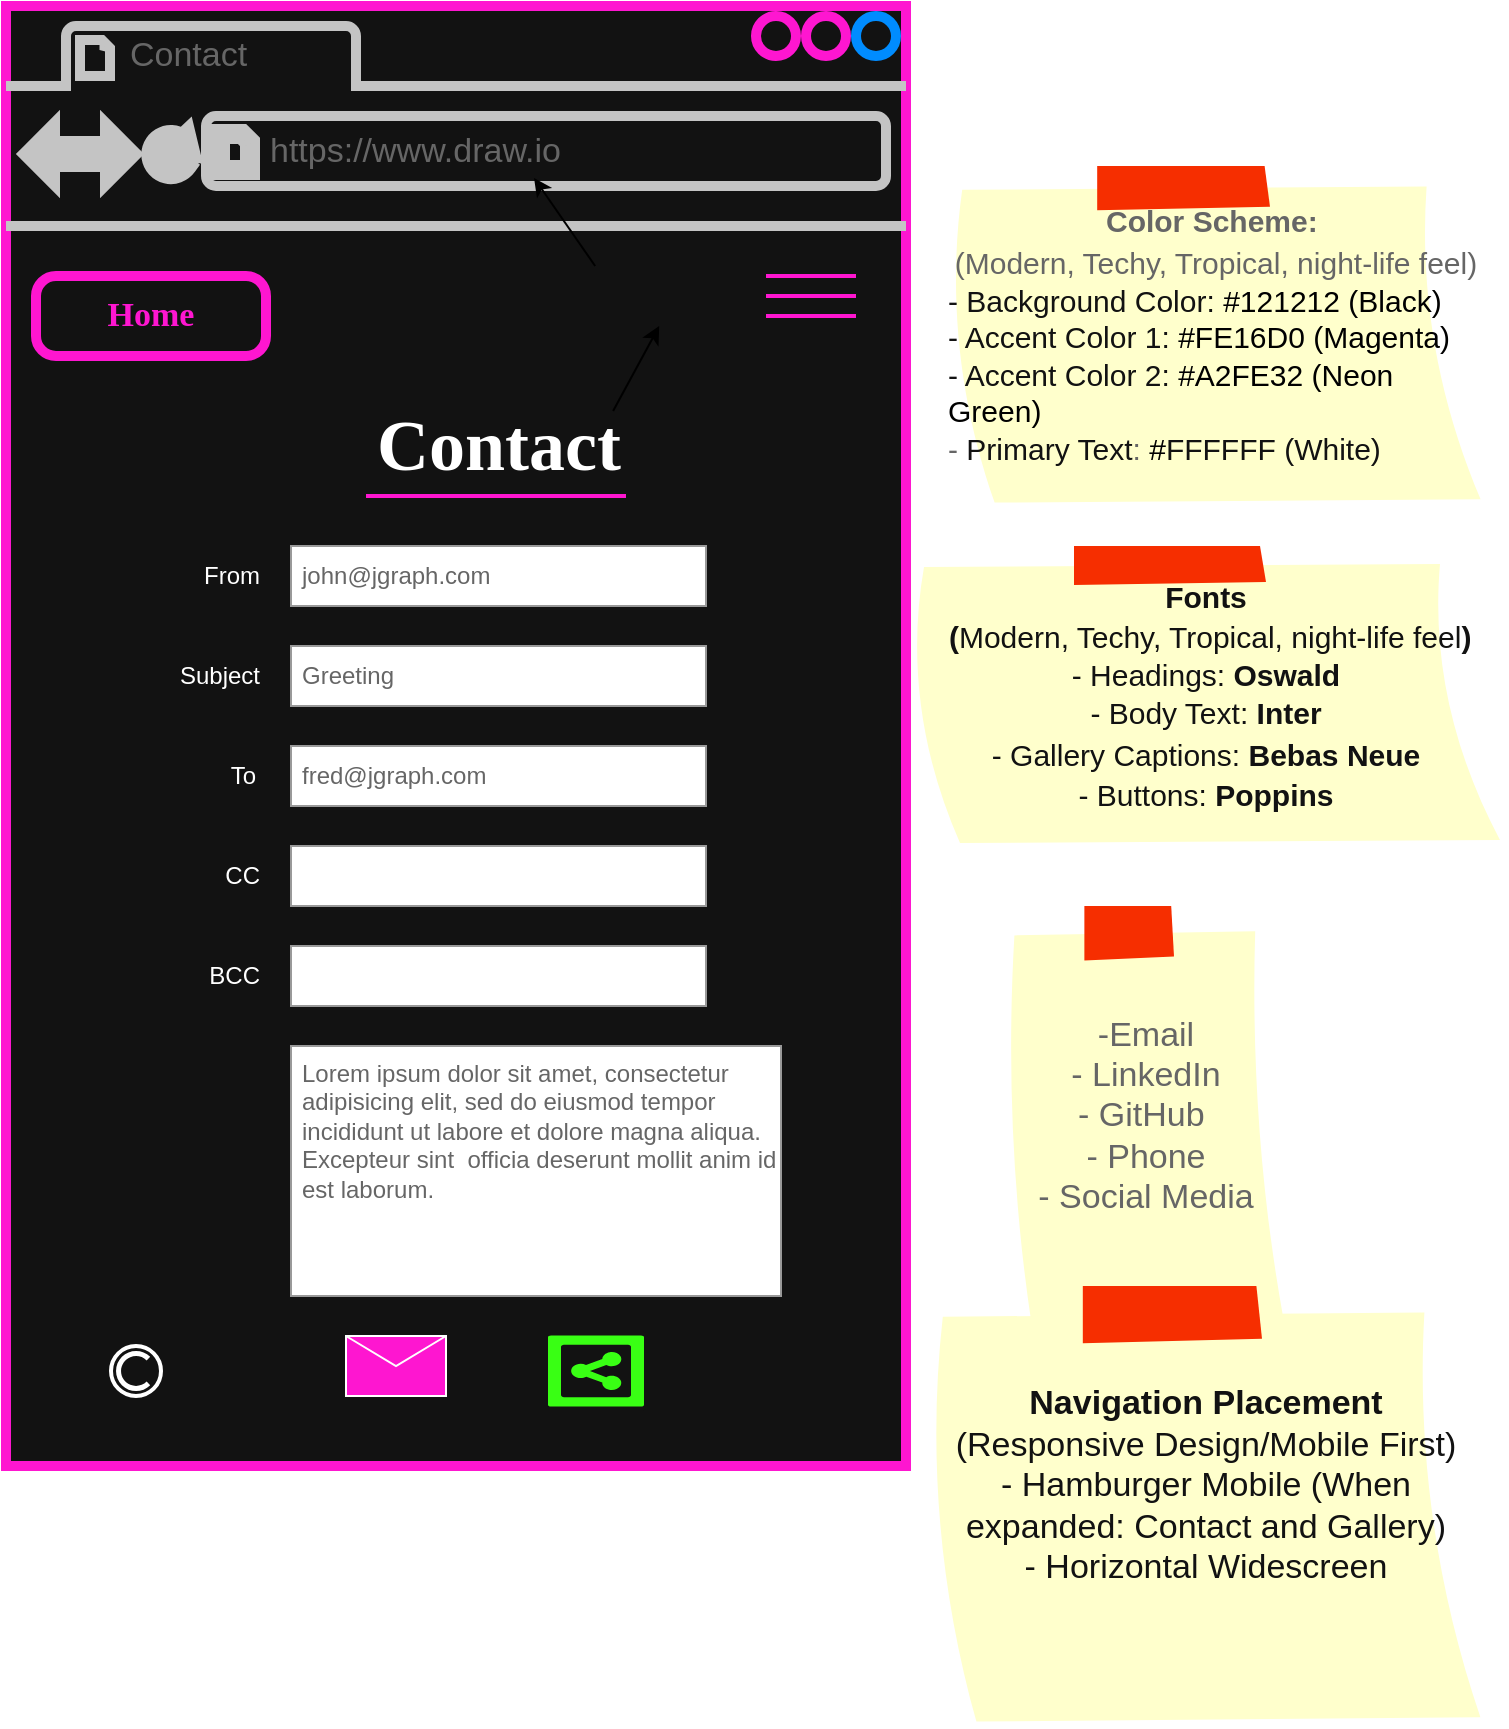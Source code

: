 <mxfile>
    <diagram id="YjC-V1jiLNOm3QlCypXk" name="Page-1">
        <mxGraphModel dx="831" dy="501" grid="1" gridSize="10" guides="1" tooltips="1" connect="1" arrows="1" fold="1" page="1" pageScale="1" pageWidth="850" pageHeight="1100" math="0" shadow="0">
            <root>
                <mxCell id="0"/>
                <mxCell id="1" parent="0"/>
                <mxCell id="2" value="" style="strokeWidth=5;shadow=0;dashed=0;align=center;html=1;shape=mxgraph.mockup.containers.browserWindow;rSize=0;strokeColor=#FE16D0;strokeColor2=#008cff;strokeColor3=#c4c4c4;mainText=,;recursiveResize=0;fillColor=#121212;" parent="1" vertex="1">
                    <mxGeometry x="50" y="50" width="450" height="730" as="geometry"/>
                </mxCell>
                <mxCell id="3" value="Contact" style="strokeWidth=1;shadow=0;dashed=0;align=center;html=1;shape=mxgraph.mockup.containers.anchor;fontSize=17;fontColor=#666666;align=left;" parent="2" vertex="1">
                    <mxGeometry x="60" y="12" width="110" height="26" as="geometry"/>
                </mxCell>
                <mxCell id="4" value="https://www.draw.io" style="strokeWidth=1;shadow=0;dashed=0;align=center;html=1;shape=mxgraph.mockup.containers.anchor;rSize=0;fontSize=17;fontColor=#666666;align=left;" parent="2" vertex="1">
                    <mxGeometry x="130" y="60" width="250" height="26" as="geometry"/>
                </mxCell>
                <mxCell id="6" value="" style="strokeColor=#FFFFFF;verticalLabelPosition=bottom;shadow=0;dashed=0;verticalAlign=top;strokeWidth=2;html=1;shape=mxgraph.mockup.misc.copyrightIcon;labelBorderColor=none;fontColor=#333333;fillColor=#121212;" parent="2" vertex="1">
                    <mxGeometry x="52.5" y="670" width="25" height="25" as="geometry"/>
                </mxCell>
                <mxCell id="51" value="" style="edgeStyle=none;html=1;" parent="2" edge="1">
                    <mxGeometry relative="1" as="geometry">
                        <mxPoint x="326.6" y="160" as="targetPoint"/>
                        <mxPoint x="303.556" y="202.5" as="sourcePoint"/>
                    </mxGeometry>
                </mxCell>
                <mxCell id="28" value="From" style="strokeWidth=1;shadow=0;dashed=0;align=center;html=1;shape=mxgraph.mockup.forms.anchor;align=right;spacingRight=2;fontColor=#FFFFFF;" parent="2" vertex="1">
                    <mxGeometry x="80" y="275" width="50" height="20" as="geometry"/>
                </mxCell>
                <mxCell id="29" value="john@jgraph.com" style="strokeWidth=1;shadow=0;dashed=0;align=center;html=1;shape=mxgraph.mockup.forms.rrect;fillColor=#ffffff;rSize=0;fontColor=#666666;align=left;spacingLeft=3;strokeColor=#999999;" parent="2" vertex="1">
                    <mxGeometry x="142.5" y="270" width="207.5" height="30" as="geometry"/>
                </mxCell>
                <mxCell id="30" value="Subject" style="strokeWidth=1;shadow=0;dashed=0;align=center;html=1;shape=mxgraph.mockup.forms.anchor;align=right;spacingRight=2;fontColor=#FFFFFF;" parent="2" vertex="1">
                    <mxGeometry x="80" y="326" width="50" height="18" as="geometry"/>
                </mxCell>
                <mxCell id="31" value="Greeting" style="strokeWidth=1;shadow=0;dashed=0;align=center;html=1;shape=mxgraph.mockup.forms.rrect;fillColor=#ffffff;rSize=0;fontColor=#666666;align=left;spacingLeft=3;strokeColor=#999999;" parent="2" vertex="1">
                    <mxGeometry x="142.5" y="320" width="207.5" height="30" as="geometry"/>
                </mxCell>
                <mxCell id="32" value="To" style="strokeWidth=1;shadow=0;dashed=0;align=center;html=1;shape=mxgraph.mockup.forms.anchor;align=right;spacingRight=2;fontColor=#FFFFFF;" parent="2" vertex="1">
                    <mxGeometry x="77.5" y="376" width="50" height="18" as="geometry"/>
                </mxCell>
                <mxCell id="33" value="fred@jgraph.com" style="strokeWidth=1;shadow=0;dashed=0;align=center;html=1;shape=mxgraph.mockup.forms.rrect;fillColor=#ffffff;rSize=0;fontColor=#666666;align=left;spacingLeft=3;strokeColor=#999999;" parent="2" vertex="1">
                    <mxGeometry x="142.5" y="370" width="207.5" height="30" as="geometry"/>
                </mxCell>
                <mxCell id="34" value="CC" style="strokeWidth=1;shadow=0;dashed=0;align=center;html=1;shape=mxgraph.mockup.forms.anchor;align=right;spacingRight=2;fontColor=#FFFFFF;" parent="2" vertex="1">
                    <mxGeometry x="80" y="426" width="50" height="18" as="geometry"/>
                </mxCell>
                <mxCell id="35" value="" style="strokeWidth=1;shadow=0;dashed=0;align=center;html=1;shape=mxgraph.mockup.forms.rrect;fillColor=#ffffff;rSize=0;fontColor=#666666;align=left;spacingLeft=3;strokeColor=#999999;" parent="2" vertex="1">
                    <mxGeometry x="142.5" y="420" width="207.5" height="30" as="geometry"/>
                </mxCell>
                <mxCell id="36" value="BCC" style="strokeWidth=1;shadow=0;dashed=0;align=center;html=1;shape=mxgraph.mockup.forms.anchor;align=right;spacingRight=2;fontColor=#FFFFFF;" parent="2" vertex="1">
                    <mxGeometry x="80" y="476" width="50" height="18" as="geometry"/>
                </mxCell>
                <mxCell id="37" value="" style="strokeWidth=1;shadow=0;dashed=0;align=center;html=1;shape=mxgraph.mockup.forms.rrect;fillColor=#ffffff;rSize=0;fontColor=#666666;align=left;spacingLeft=3;strokeColor=#999999;" parent="2" vertex="1">
                    <mxGeometry x="142.5" y="470" width="207.5" height="30" as="geometry"/>
                </mxCell>
                <mxCell id="38" value="Lorem ipsum dolor sit amet, consectetur adipisicing elit, sed do eiusmod tempor incididunt ut labore et dolore magna aliqua.&amp;nbsp; Excepteur sint&amp;nbsp; officia deserunt mollit anim id est laborum." style="strokeWidth=1;shadow=0;dashed=0;align=center;html=1;shape=mxgraph.mockup.forms.rrect;fillColor=#ffffff;rSize=0;fontColor=#666666;align=left;spacingLeft=3;strokeColor=#999999;verticalAlign=top;whiteSpace=wrap;" parent="2" vertex="1">
                    <mxGeometry x="142.5" y="520" width="245" height="125" as="geometry"/>
                </mxCell>
                <mxCell id="50" value="" style="edgeStyle=none;html=1;" parent="2" target="4" edge="1">
                    <mxGeometry relative="1" as="geometry">
                        <mxPoint x="294.583" y="130" as="sourcePoint"/>
                    </mxGeometry>
                </mxCell>
                <mxCell id="52" value="" style="line;strokeWidth=2;html=1;strokeColor=#FE16D0;" parent="2" vertex="1">
                    <mxGeometry x="380" y="130" width="45" height="10" as="geometry"/>
                </mxCell>
                <mxCell id="53" value="" style="line;strokeWidth=2;html=1;strokeColor=#FE16D0;" parent="2" vertex="1">
                    <mxGeometry x="380" y="140" width="45" height="10" as="geometry"/>
                </mxCell>
                <mxCell id="54" value="" style="line;strokeWidth=2;html=1;strokeColor=#FE16D0;" parent="2" vertex="1">
                    <mxGeometry x="380" y="150" width="45" height="10" as="geometry"/>
                </mxCell>
                <mxCell id="57" value="" style="verticalLabelPosition=bottom;shadow=0;dashed=0;align=center;html=1;verticalAlign=top;strokeWidth=1;shape=mxgraph.mockup.misc.mail2;strokeColor=#FFFFFF;fillColor=#FE16D0;" parent="2" vertex="1">
                    <mxGeometry x="170" y="665" width="50" height="30" as="geometry"/>
                </mxCell>
                <mxCell id="58" value="" style="strokeColor=#121212;verticalLabelPosition=bottom;shadow=0;dashed=0;verticalAlign=top;strokeWidth=2;html=1;shape=mxgraph.mockup.misc.shareIcon;fillColor=#39FF14;" parent="2" vertex="1">
                    <mxGeometry x="270" y="663.75" width="50" height="37.5" as="geometry"/>
                </mxCell>
                <mxCell id="81" value="&lt;font data-font-src=&quot;https://fonts.googleapis.com/css?family=Poppins&quot; face=&quot;Poppins&quot; style=&quot;color: rgb(254, 22, 208);&quot;&gt;Home&lt;/font&gt;" style="strokeWidth=5;shadow=0;dashed=0;align=center;html=1;shape=mxgraph.mockup.buttons.button;strokeColor=#FE16D0;fontColor=#ffffff;mainText=;buttonStyle=round;fontSize=17;fontStyle=1;fillColor=#121212;whiteSpace=wrap;fontFamily=Oswald;fontSource=https%3A%2F%2Ffonts.googleapis.com%2Fcss%3Ffamily%3DOswald;textShadow=0;labelBackgroundColor=none;gradientColor=none;" parent="2" vertex="1">
                    <mxGeometry x="15" y="135" width="115" height="40" as="geometry"/>
                </mxCell>
                <mxCell id="82" value="&lt;h2&gt;&lt;font data-font-src=&quot;https://fonts.googleapis.com/css?family=Oswald&quot; face=&quot;Oswald&quot; style=&quot;color: rgb(255, 255, 255);&quot;&gt;Contact&lt;/font&gt;&lt;/h2&gt;" style="text;strokeColor=none;fillColor=none;html=1;fontSize=24;fontStyle=1;verticalAlign=middle;align=center;" parent="2" vertex="1">
                    <mxGeometry x="196.25" y="200" width="100" height="40" as="geometry"/>
                </mxCell>
                <mxCell id="84" value="" style="line;strokeWidth=2;html=1;strokeColor=#FE16D0;" vertex="1" parent="2">
                    <mxGeometry x="180" y="240" width="130" height="10" as="geometry"/>
                </mxCell>
                <mxCell id="5" value="-Email&lt;div&gt;- LinkedIn&lt;/div&gt;&lt;div&gt;- GitHub&amp;nbsp;&lt;div&gt;- Phone&lt;/div&gt;&lt;div&gt;- Social Media&lt;/div&gt;&lt;/div&gt;" style="strokeWidth=1;shadow=0;dashed=0;align=center;html=1;shape=mxgraph.mockup.text.stickyNote2;fontColor=#666666;mainText=;fontSize=17;whiteSpace=wrap;fillColor=#ffffcc;strokeColor=#F62E00;" parent="1" vertex="1">
                    <mxGeometry x="550" y="500" width="140" height="210" as="geometry"/>
                </mxCell>
                <mxCell id="55" value="&lt;div style=&quot;&quot;&gt;&lt;font style=&quot;font-size: 15px;&quot;&gt;&lt;b style=&quot;background-color: transparent;&quot;&gt;Color Scheme:&lt;/b&gt;&lt;span style=&quot;background-color: transparent;&quot;&gt;&amp;nbsp;&lt;/span&gt;&lt;/font&gt;&lt;/div&gt;&lt;div style=&quot;&quot;&gt;&lt;span style=&quot;background-color: transparent;&quot;&gt;&lt;font style=&quot;font-size: 15px;&quot;&gt;(Modern, Techy, Tropical, night-life feel)&lt;/font&gt;&lt;/span&gt;&lt;/div&gt;&lt;font style=&quot;color: rgb(18, 18, 18); font-size: 15px;&quot;&gt;&lt;div style=&quot;text-align: left;&quot;&gt;&lt;span style=&quot;background-color: transparent;&quot;&gt;- Background Color:&amp;nbsp;&lt;/span&gt;&lt;span style=&quot;background-color: transparent; line-height: 18.4px; color: rgb(0, 0, 0);&quot;&gt;#&lt;span style=&quot;line-height: 15.333px; color: rgb(0, 0, 0);&quot;&gt;121212&lt;/span&gt;&lt;span style=&quot;color: rgb(0, 0, 0);&quot;&gt;&lt;/span&gt;&amp;nbsp;(Black)&lt;/span&gt;&lt;/div&gt;&lt;font face=&quot;Helvetica&quot;&gt;&lt;div style=&quot;text-align: left;&quot;&gt;&lt;span style=&quot;background-color: transparent;&quot;&gt;- Accent Color 1:&amp;nbsp;&lt;/span&gt;&lt;span style=&quot;background-color: transparent; line-height: 18.4px; color: rgb(0, 0, 0);&quot;&gt;#&lt;/span&gt;&lt;span style=&quot;background-color: transparent; line-height: 18.4px; color: rgb(0, 0, 0);&quot;&gt;&lt;font&gt;FE16D0&lt;/font&gt;&lt;/span&gt;&lt;span style=&quot;background-color: transparent; line-height: 18.4px; color: rgb(0, 0, 0);&quot;&gt;&amp;nbsp;(Magenta)&lt;/span&gt;&lt;/div&gt;&lt;div style=&quot;text-align: left;&quot;&gt;&lt;span style=&quot;background-color: transparent;&quot;&gt;- Accent Color 2:&amp;nbsp;&lt;/span&gt;&lt;span style=&quot;background-color: transparent; line-height: 18.4px; color: rgb(0, 0, 0);&quot;&gt;#&lt;/span&gt;&lt;span style=&quot;background-color: transparent; line-height: 18.4px; color: rgb(0, 0, 0);&quot;&gt;&lt;font&gt;A2FE32&lt;/font&gt;&lt;/span&gt;&lt;span style=&quot;background-color: transparent; line-height: 18.4px; color: rgb(0, 0, 0);&quot;&gt;&amp;nbsp;(Neon Green)&lt;/span&gt;&lt;/div&gt;&lt;/font&gt;&lt;/font&gt;&lt;div&gt;&lt;div style=&quot;text-align: left;&quot;&gt;&lt;font style=&quot;font-size: 15px;&quot;&gt;&lt;span style=&quot;scrollbar-color: light-dark(#e2e2e2, #4b4b4b)&lt;br/&gt;&#x9;&#x9;&#x9;&#x9;&#x9;light-dark(#fbfbfb, var(--dark-panel-color)); line-height: 18.4px;&quot;&gt;&lt;span style=&quot;scrollbar-color: light-dark(#e2e2e2, #4b4b4b)&lt;br/&gt;&#x9;&#x9;&#x9;&#x9;&#x9;light-dark(#fbfbfb, var(--dark-panel-color)); line-height: 18.4px;&quot;&gt;&lt;font style=&quot;&quot; face=&quot;Helvetica&quot;&gt;&lt;span style=&quot;color: rgb(102, 102, 102);&quot;&gt;- &lt;/span&gt;&lt;span style=&quot;color: rgb(102, 102, 102);&quot;&gt;&lt;font style=&quot;color: rgb(18, 18, 18);&quot;&gt;Primary Text&lt;/font&gt;&lt;/span&gt;&lt;span style=&quot;color: rgb(102, 102, 102);&quot;&gt;:&amp;nbsp;&lt;/span&gt;&lt;span style=&quot;color: rgb(0, 0, 0); scrollbar-color: light-dark(#e2e2e2, #4b4b4b)&lt;br/&gt;&#x9;&#x9;&#x9;&#x9;&#x9;light-dark(#fbfbfb, var(--dark-panel-color)); line-height: 18.4px;&quot;&gt;#&lt;/span&gt;&lt;/font&gt;&lt;/span&gt;&lt;/span&gt;&lt;span style=&quot;color: light-dark(rgb(18, 18, 18), rgb(222, 222, 222)); background-color: transparent;&quot;&gt;&lt;font&gt;FFFFFF&lt;/font&gt;&lt;/span&gt;&lt;span style=&quot;color: light-dark(rgb(18, 18, 18), rgb(222, 222, 222)); background-color: transparent;&quot;&gt;&amp;nbsp;(White)&lt;/span&gt;&lt;/font&gt;&lt;/div&gt;&lt;/div&gt;" style="strokeWidth=1;shadow=0;dashed=0;align=center;html=1;shape=mxgraph.mockup.text.stickyNote2;fontColor=#666666;mainText=;fontSize=17;whiteSpace=wrap;fillColor=#ffffcc;strokeColor=#F62E00;" parent="1" vertex="1">
                    <mxGeometry x="520" y="130" width="270" height="170" as="geometry"/>
                </mxCell>
                <mxCell id="56" value="&lt;b&gt;&lt;font style=&quot;font-size: 15px; color: rgb(18, 18, 18);&quot;&gt;Fonts&lt;/font&gt;&lt;/b&gt;&lt;div&gt;&lt;font style=&quot;font-size: 15px; color: rgb(18, 18, 18);&quot;&gt;&lt;b&gt;&amp;nbsp;(&lt;/b&gt;&lt;span&gt;Modern, Techy, Tropical, night-life feel&lt;/span&gt;&lt;b&gt;)&lt;/b&gt;&lt;br&gt;&lt;div style=&quot;&quot;&gt;&lt;span style=&quot;background-color: transparent;&quot;&gt;- Headings: &lt;b&gt;Oswald&lt;/b&gt;&lt;/span&gt;&lt;/div&gt;&lt;/font&gt;&lt;div style=&quot;&quot;&gt;&lt;font style=&quot;font-size: 15px; color: rgb(18, 18, 18);&quot;&gt;&lt;span&gt;- Body Text: &lt;b&gt;Inter&lt;/b&gt;&lt;/span&gt;&lt;br&gt;&lt;/font&gt;&lt;/div&gt;&lt;div style=&quot;&quot;&gt;&lt;font style=&quot;font-size: 15px; color: rgb(18, 18, 18);&quot;&gt;&lt;span&gt;- Gallery Captions: &lt;b&gt;Bebas Neue&lt;/b&gt;&lt;/span&gt;&lt;span&gt;&lt;br&gt;&lt;/span&gt;&lt;/font&gt;&lt;/div&gt;&lt;div style=&quot;&quot;&gt;&lt;span&gt;&lt;font style=&quot;font-size: 15px; color: rgb(18, 18, 18);&quot;&gt;- Buttons: &lt;b style=&quot;&quot;&gt;Poppins&lt;/b&gt;&lt;/font&gt;&lt;/span&gt;&lt;span style=&quot;color: rgb(102, 102, 102);&quot;&gt;&lt;br&gt;&lt;/span&gt;&lt;/div&gt;&lt;/div&gt;" style="strokeWidth=1;shadow=0;dashed=0;align=center;html=1;shape=mxgraph.mockup.text.stickyNote2;fontColor=#666666;mainText=;fontSize=17;whiteSpace=wrap;fillColor=#ffffcc;strokeColor=#F62E00;" parent="1" vertex="1">
                    <mxGeometry x="500" y="320" width="300" height="150" as="geometry"/>
                </mxCell>
                <mxCell id="83" value="&lt;font style=&quot;color: rgb(18, 18, 18);&quot;&gt;&lt;b&gt;Navigation&lt;/b&gt; &lt;b&gt;Placement&lt;/b&gt;&lt;br&gt;(Responsive Design/Mobile First)&lt;br&gt;&lt;/font&gt;&lt;div&gt;&lt;font style=&quot;color: rgb(18, 18, 18);&quot;&gt;- Hamburger Mobile (When expanded: Contact and Gallery)&lt;br&gt;- Horizontal Widescreen&lt;br&gt;&lt;/font&gt;&lt;span style=&quot;color: rgba(0, 0, 0, 0); font-family: monospace; font-size: 0px; text-align: start;&quot;&gt;%3CmxGraphModel%3E%3Croot%3E%3CmxCell%20id%3D%220%22%2F%3E%3CmxCell%20id%3D%221%22%20parent%3D%220%22%2F%3E%3CmxCell%20id%3D%222%22%20value%3D%22Fonts%3A%26amp%3Bnbsp%3B%26lt%3Bbr%26gt%3B-%22%20style%3D%22strokeWidth%3D1%3Bshadow%3D0%3Bdashed%3D0%3Balign%3Dcenter%3Bhtml%3D1%3Bshape%3Dmxgraph.mockup.text.stickyNote2%3BfontColor%3D%23666666%3BmainText%3D%3BfontSize%3D17%3BwhiteSpace%3Dwrap%3BfillColor%3D%23ffffcc%3BstrokeColor%3D%23F62E00%3B%22%20vertex%3D%221%22%20parent%3D%221%22%3E%3CmxGeometry%20x%3D%22370%22%20y%3D%2240%22%20width%3D%22280%22%20height%3D%22240%22%20as%3D%22geometry%22%2F%3E%3C%2FmxCell%3E%3C%2Froot%3E%3C%2FmxGraphModel%3E&lt;/span&gt;&lt;/div&gt;" style="strokeWidth=1;shadow=0;dashed=0;align=center;html=1;shape=mxgraph.mockup.text.stickyNote2;fontColor=#666666;mainText=;fontSize=17;whiteSpace=wrap;fillColor=#ffffcc;strokeColor=#F62E00;" parent="1" vertex="1">
                    <mxGeometry x="510" y="690" width="280" height="220" as="geometry"/>
                </mxCell>
            </root>
        </mxGraphModel>
    </diagram>
</mxfile>